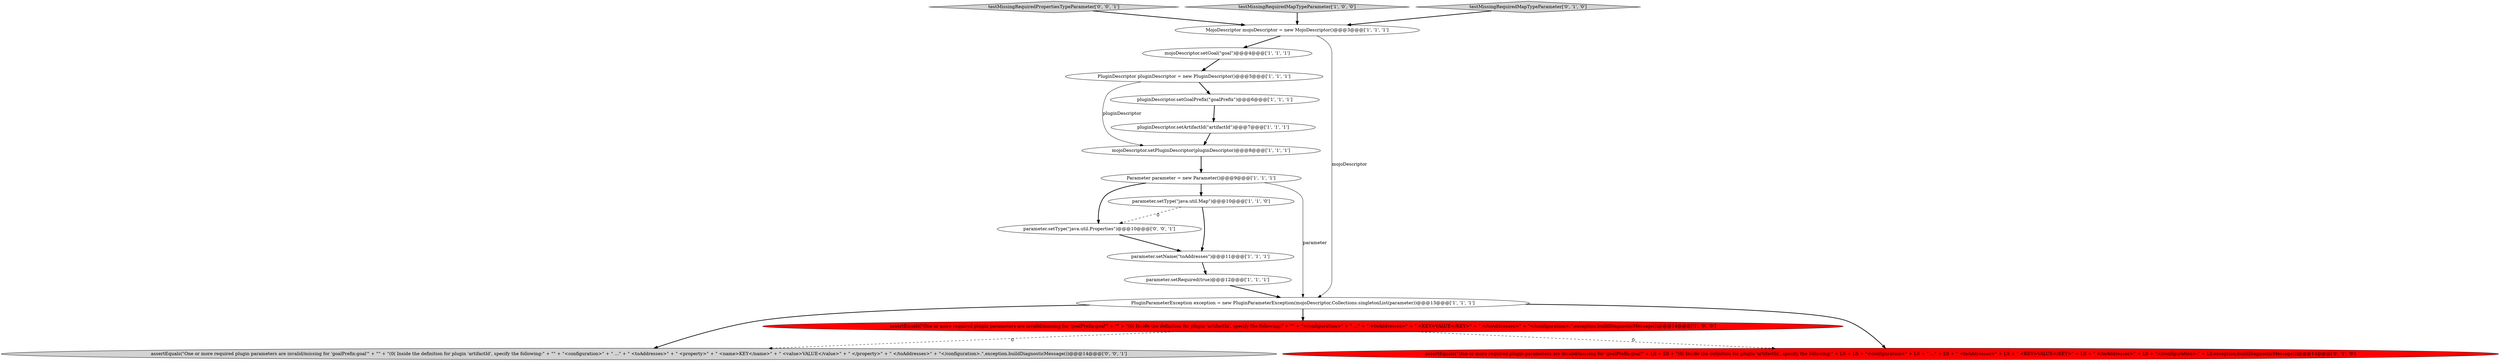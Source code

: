 digraph {
17 [style = filled, label = "assertEquals(\"One or more required plugin parameters are invalid/missing for 'goalPrefix:goal'\" + \"\" + \"(0( Inside the definition for plugin 'artifactId', specify the following:\" + \"\" + \"<configuration>\" + \" ...\" + \" <toAddresses>\" + \" <property>\" + \" <name>KEY</name>\" + \" <value>VALUE</value>\" + \" </property>\" + \" </toAddresses>\" + \"</configuration>.\",exception.buildDiagnosticMessage())@@@14@@@['0', '0', '1']", fillcolor = lightgray, shape = ellipse image = "AAA0AAABBB3BBB"];
5 [style = filled, label = "mojoDescriptor.setGoal(\"goal\")@@@4@@@['1', '1', '1']", fillcolor = white, shape = ellipse image = "AAA0AAABBB1BBB"];
1 [style = filled, label = "parameter.setRequired(true)@@@12@@@['1', '1', '1']", fillcolor = white, shape = ellipse image = "AAA0AAABBB1BBB"];
3 [style = filled, label = "PluginParameterException exception = new PluginParameterException(mojoDescriptor,Collections.singletonList(parameter))@@@13@@@['1', '1', '1']", fillcolor = white, shape = ellipse image = "AAA0AAABBB1BBB"];
10 [style = filled, label = "MojoDescriptor mojoDescriptor = new MojoDescriptor()@@@3@@@['1', '1', '1']", fillcolor = white, shape = ellipse image = "AAA0AAABBB1BBB"];
11 [style = filled, label = "mojoDescriptor.setPluginDescriptor(pluginDescriptor)@@@8@@@['1', '1', '1']", fillcolor = white, shape = ellipse image = "AAA0AAABBB1BBB"];
16 [style = filled, label = "parameter.setType(\"java.util.Properties\")@@@10@@@['0', '0', '1']", fillcolor = white, shape = ellipse image = "AAA0AAABBB3BBB"];
15 [style = filled, label = "testMissingRequiredPropertiesTypeParameter['0', '0', '1']", fillcolor = lightgray, shape = diamond image = "AAA0AAABBB3BBB"];
13 [style = filled, label = "assertEquals(\"One or more required plugin parameters are invalid/missing for 'goalPrefix:goal'\" + LS + LS + \"(0( Inside the definition for plugin 'artifactId', specify the following:\" + LS + LS + \"<configuration>\" + LS + \" ...\" + LS + \" <toAddresses>\" + LS + \" <KEY>VALUE</KEY>\" + LS + \" </toAddresses>\" + LS + \"</configuration>.\" + LS,exception.buildDiagnosticMessage())@@@14@@@['0', '1', '0']", fillcolor = red, shape = ellipse image = "AAA1AAABBB2BBB"];
0 [style = filled, label = "Parameter parameter = new Parameter()@@@9@@@['1', '1', '1']", fillcolor = white, shape = ellipse image = "AAA0AAABBB1BBB"];
6 [style = filled, label = "assertEquals(\"One or more required plugin parameters are invalid/missing for 'goalPrefix:goal'\" + \"\" + \"(0( Inside the definition for plugin 'artifactId', specify the following:\" + \"\" + \"<configuration>\" + \" ...\" + \" <toAddresses>\" + \" <KEY>VALUE</KEY>\" + \" </toAddresses>\" + \"</configuration>.\",exception.buildDiagnosticMessage())@@@14@@@['1', '0', '0']", fillcolor = red, shape = ellipse image = "AAA1AAABBB1BBB"];
7 [style = filled, label = "pluginDescriptor.setArtifactId(\"artifactId\")@@@7@@@['1', '1', '1']", fillcolor = white, shape = ellipse image = "AAA0AAABBB1BBB"];
8 [style = filled, label = "testMissingRequiredMapTypeParameter['1', '0', '0']", fillcolor = lightgray, shape = diamond image = "AAA0AAABBB1BBB"];
12 [style = filled, label = "PluginDescriptor pluginDescriptor = new PluginDescriptor()@@@5@@@['1', '1', '1']", fillcolor = white, shape = ellipse image = "AAA0AAABBB1BBB"];
14 [style = filled, label = "testMissingRequiredMapTypeParameter['0', '1', '0']", fillcolor = lightgray, shape = diamond image = "AAA0AAABBB2BBB"];
9 [style = filled, label = "pluginDescriptor.setGoalPrefix(\"goalPrefix\")@@@6@@@['1', '1', '1']", fillcolor = white, shape = ellipse image = "AAA0AAABBB1BBB"];
2 [style = filled, label = "parameter.setName(\"toAddresses\")@@@11@@@['1', '1', '1']", fillcolor = white, shape = ellipse image = "AAA0AAABBB1BBB"];
4 [style = filled, label = "parameter.setType(\"java.util.Map\")@@@10@@@['1', '1', '0']", fillcolor = white, shape = ellipse image = "AAA0AAABBB1BBB"];
8->10 [style = bold, label=""];
0->16 [style = bold, label=""];
15->10 [style = bold, label=""];
7->11 [style = bold, label=""];
4->16 [style = dashed, label="0"];
2->1 [style = bold, label=""];
1->3 [style = bold, label=""];
14->10 [style = bold, label=""];
3->6 [style = bold, label=""];
6->17 [style = dashed, label="0"];
4->2 [style = bold, label=""];
16->2 [style = bold, label=""];
9->7 [style = bold, label=""];
12->9 [style = bold, label=""];
11->0 [style = bold, label=""];
0->3 [style = solid, label="parameter"];
10->5 [style = bold, label=""];
6->13 [style = dashed, label="0"];
5->12 [style = bold, label=""];
0->4 [style = bold, label=""];
12->11 [style = solid, label="pluginDescriptor"];
10->3 [style = solid, label="mojoDescriptor"];
3->13 [style = bold, label=""];
3->17 [style = bold, label=""];
}
